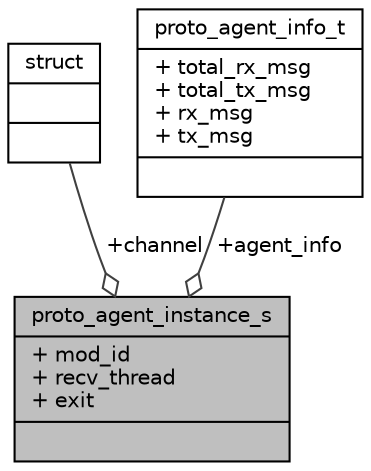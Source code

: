 digraph "proto_agent_instance_s"
{
 // LATEX_PDF_SIZE
  edge [fontname="Helvetica",fontsize="10",labelfontname="Helvetica",labelfontsize="10"];
  node [fontname="Helvetica",fontsize="10",shape=record];
  Node1 [label="{proto_agent_instance_s\n|+ mod_id\l+ recv_thread\l+ exit\l|}",height=0.2,width=0.4,color="black", fillcolor="grey75", style="filled", fontcolor="black",tooltip=" "];
  Node2 -> Node1 [color="grey25",fontsize="10",style="solid",label=" +channel" ,arrowhead="odiamond",fontname="Helvetica"];
  Node2 [label="{struct\n||}",height=0.2,width=0.4,color="black", fillcolor="white", style="filled",URL="$structstruct.html",tooltip="holds vehicle id and initial pointer to the head of the linked list in hastable"];
  Node3 -> Node1 [color="grey25",fontsize="10",style="solid",label=" +agent_info" ,arrowhead="odiamond",fontname="Helvetica"];
  Node3 [label="{proto_agent_info_t\n|+ total_rx_msg\l+ total_tx_msg\l+ rx_msg\l+ tx_msg\l|}",height=0.2,width=0.4,color="black", fillcolor="white", style="filled",URL="$structproto__agent__info__t.html",tooltip=" "];
}
